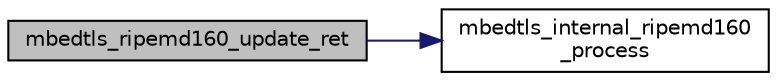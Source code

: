 digraph "mbedtls_ripemd160_update_ret"
{
 // LATEX_PDF_SIZE
  edge [fontname="Helvetica",fontsize="10",labelfontname="Helvetica",labelfontsize="10"];
  node [fontname="Helvetica",fontsize="10",shape=record];
  rankdir="LR";
  Node1 [label="mbedtls_ripemd160_update_ret",height=0.2,width=0.4,color="black", fillcolor="grey75", style="filled", fontcolor="black",tooltip="RIPEMD-160 process buffer."];
  Node1 -> Node2 [color="midnightblue",fontsize="10",style="solid",fontname="Helvetica"];
  Node2 [label="mbedtls_internal_ripemd160\l_process",height=0.2,width=0.4,color="black", fillcolor="white", style="filled",URL="$dd/da9/ripemd160_8c.html#a6dfe341167577a7d4ac13f75351be9b6",tooltip="RIPEMD-160 process data block (internal use only)"];
}
